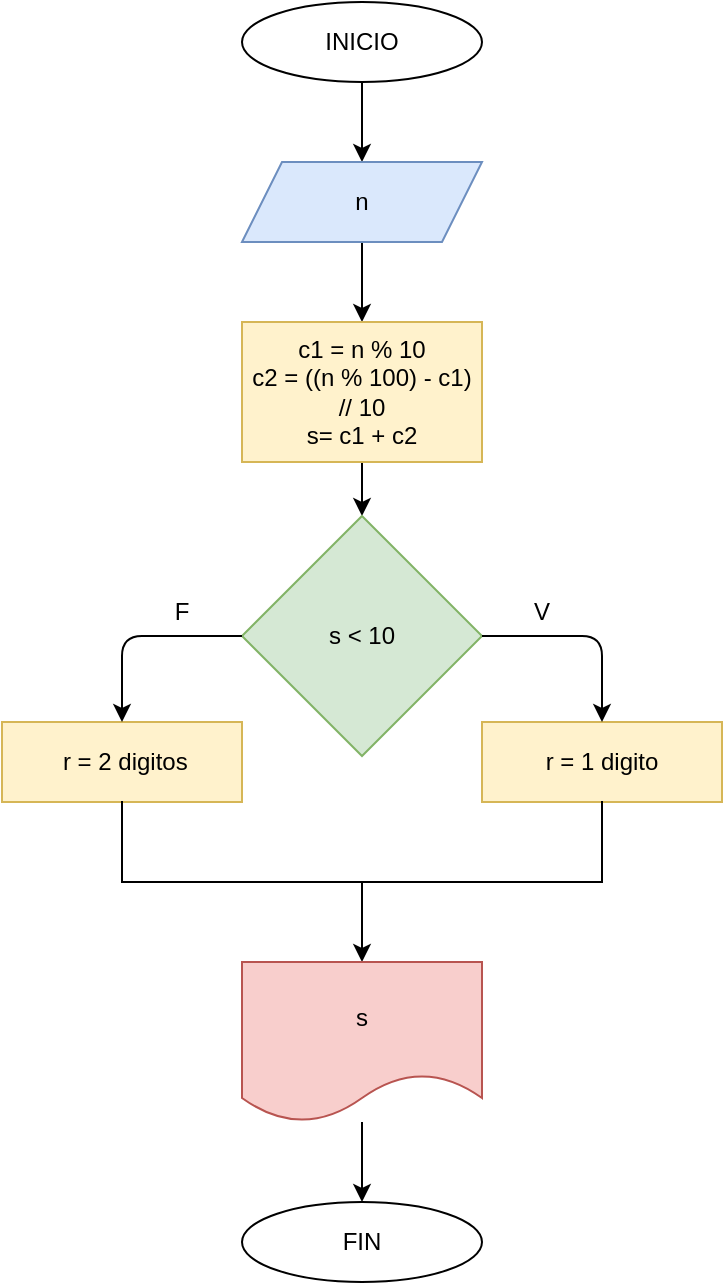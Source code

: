 <mxfile>
    <diagram id="HcQIrjV7QTSzdNFgF8Tl" name="Page-1">
        <mxGraphModel dx="564" dy="478" grid="1" gridSize="10" guides="1" tooltips="1" connect="1" arrows="1" fold="1" page="1" pageScale="1" pageWidth="827" pageHeight="1169" math="0" shadow="0">
            <root>
                <mxCell id="0"/>
                <mxCell id="1" parent="0"/>
                <mxCell id="2" value="" style="edgeStyle=none;html=1;" edge="1" parent="1" source="3" target="5">
                    <mxGeometry relative="1" as="geometry"/>
                </mxCell>
                <mxCell id="3" value="INICIO" style="ellipse;whiteSpace=wrap;html=1;" vertex="1" parent="1">
                    <mxGeometry x="280" y="40" width="120" height="40" as="geometry"/>
                </mxCell>
                <mxCell id="4" value="" style="edgeStyle=none;html=1;" edge="1" parent="1" source="5" target="7">
                    <mxGeometry relative="1" as="geometry"/>
                </mxCell>
                <mxCell id="5" value="n" style="shape=parallelogram;perimeter=parallelogramPerimeter;whiteSpace=wrap;html=1;fixedSize=1;fillColor=#dae8fc;strokeColor=#6c8ebf;" vertex="1" parent="1">
                    <mxGeometry x="280" y="120" width="120" height="40" as="geometry"/>
                </mxCell>
                <mxCell id="6" value="" style="edgeStyle=none;html=1;" edge="1" parent="1" source="7" target="8">
                    <mxGeometry relative="1" as="geometry"/>
                </mxCell>
                <mxCell id="7" value="c1 = n % 10&lt;br&gt;c2 = ((n % 100) - c1) // 10&lt;br&gt;s= c1 + c2" style="rounded=0;whiteSpace=wrap;html=1;fillColor=#fff2cc;strokeColor=#d6b656;" vertex="1" parent="1">
                    <mxGeometry x="280" y="200" width="120" height="70" as="geometry"/>
                </mxCell>
                <mxCell id="8" value="s &amp;lt; 10" style="rhombus;whiteSpace=wrap;html=1;fillColor=#d5e8d4;strokeColor=#82b366;" vertex="1" parent="1">
                    <mxGeometry x="280" y="297" width="120" height="120" as="geometry"/>
                </mxCell>
                <mxCell id="9" value="r = 1 digito" style="rounded=0;whiteSpace=wrap;html=1;fillColor=#fff2cc;strokeColor=#d6b656;" vertex="1" parent="1">
                    <mxGeometry x="400" y="400" width="120" height="40" as="geometry"/>
                </mxCell>
                <mxCell id="10" value="&amp;nbsp;r = 2 digitos" style="rounded=0;whiteSpace=wrap;html=1;fillColor=#fff2cc;strokeColor=#d6b656;" vertex="1" parent="1">
                    <mxGeometry x="160" y="400" width="120" height="40" as="geometry"/>
                </mxCell>
                <mxCell id="11" value="" style="edgeStyle=none;html=1;" edge="1" parent="1" source="12" target="16">
                    <mxGeometry relative="1" as="geometry"/>
                </mxCell>
                <mxCell id="12" value="" style="shape=partialRectangle;whiteSpace=wrap;html=1;bottom=1;right=1;left=1;top=0;fillColor=none;routingCenterX=-0.5;" vertex="1" parent="1">
                    <mxGeometry x="220" y="440" width="240" height="40" as="geometry"/>
                </mxCell>
                <mxCell id="13" value="" style="edgeStyle=segmentEdgeStyle;endArrow=classic;html=1;exitX=0;exitY=0.5;exitDx=0;exitDy=0;" edge="1" parent="1" source="8">
                    <mxGeometry width="50" height="50" relative="1" as="geometry">
                        <mxPoint x="280" y="357" as="sourcePoint"/>
                        <mxPoint x="220" y="400" as="targetPoint"/>
                    </mxGeometry>
                </mxCell>
                <mxCell id="14" value="" style="edgeStyle=segmentEdgeStyle;endArrow=classic;html=1;entryX=0.5;entryY=0;entryDx=0;entryDy=0;" edge="1" parent="1" source="8" target="9">
                    <mxGeometry width="50" height="50" relative="1" as="geometry">
                        <mxPoint x="400" y="357" as="sourcePoint"/>
                        <mxPoint x="460" y="417" as="targetPoint"/>
                    </mxGeometry>
                </mxCell>
                <mxCell id="15" value="" style="edgeStyle=none;html=1;" edge="1" parent="1" source="16" target="17">
                    <mxGeometry relative="1" as="geometry"/>
                </mxCell>
                <mxCell id="16" value="s" style="shape=document;whiteSpace=wrap;html=1;boundedLbl=1;fillColor=#f8cecc;strokeColor=#b85450;" vertex="1" parent="1">
                    <mxGeometry x="280" y="520" width="120" height="80" as="geometry"/>
                </mxCell>
                <mxCell id="17" value="FIN" style="ellipse;whiteSpace=wrap;html=1;" vertex="1" parent="1">
                    <mxGeometry x="280" y="640" width="120" height="40" as="geometry"/>
                </mxCell>
                <mxCell id="18" value="F" style="text;html=1;strokeColor=none;fillColor=none;align=center;verticalAlign=middle;whiteSpace=wrap;rounded=0;" vertex="1" parent="1">
                    <mxGeometry x="220" y="330" width="60" height="30" as="geometry"/>
                </mxCell>
                <mxCell id="19" value="V" style="text;html=1;strokeColor=none;fillColor=none;align=center;verticalAlign=middle;whiteSpace=wrap;rounded=0;" vertex="1" parent="1">
                    <mxGeometry x="400" y="330" width="60" height="30" as="geometry"/>
                </mxCell>
            </root>
        </mxGraphModel>
    </diagram>
</mxfile>
